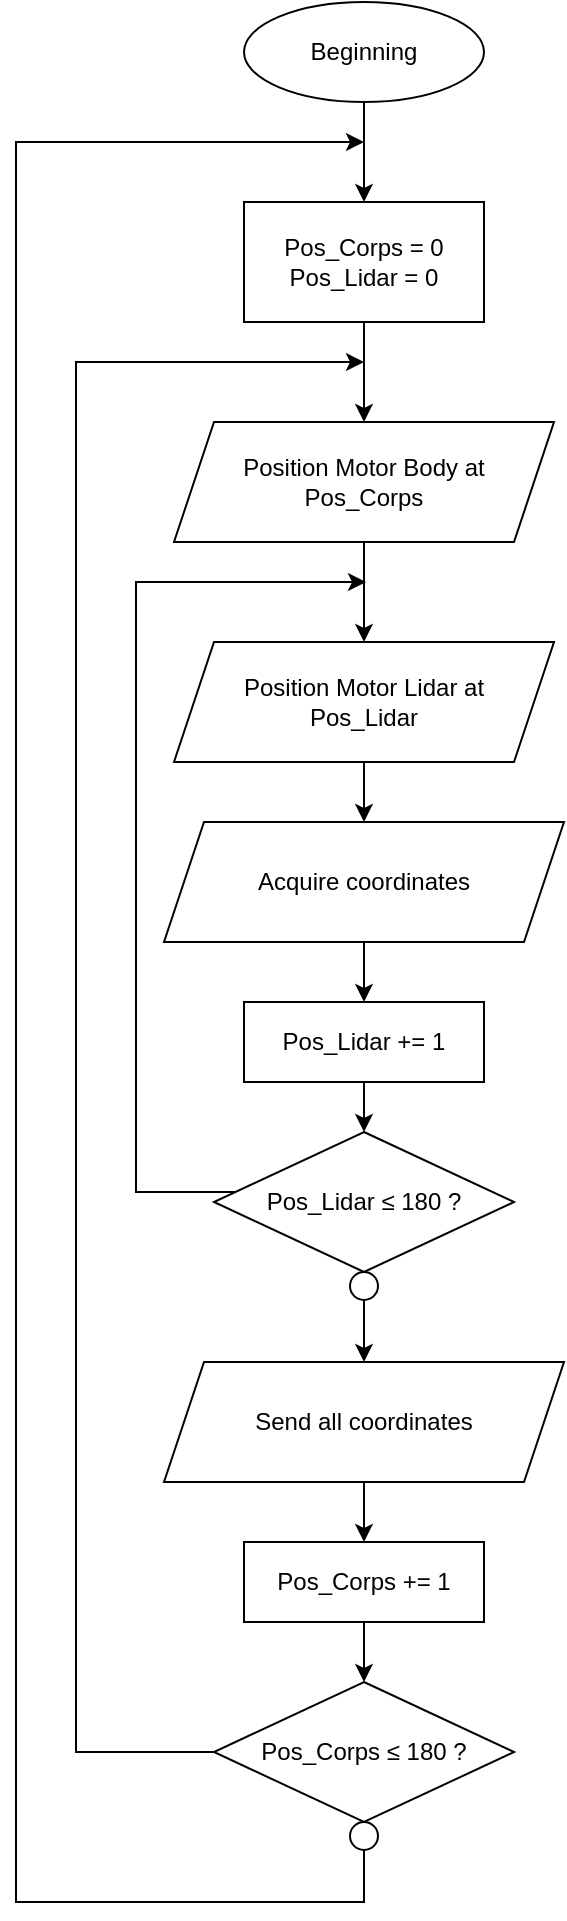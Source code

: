 <mxfile version="26.0.16">
  <diagram id="69YpkEtcROimAso4Snp9" name="Page-1">
    <mxGraphModel dx="1050" dy="669" grid="1" gridSize="10" guides="1" tooltips="1" connect="1" arrows="1" fold="1" page="1" pageScale="1" pageWidth="827" pageHeight="1169" math="0" shadow="0">
      <root>
        <mxCell id="0" />
        <mxCell id="1" parent="0" />
        <mxCell id="NKzfZhPAVwFURAYtZ9G2-3" value="" style="edgeStyle=orthogonalEdgeStyle;rounded=0;orthogonalLoop=1;jettySize=auto;html=1;" parent="1" source="NKzfZhPAVwFURAYtZ9G2-1" target="NKzfZhPAVwFURAYtZ9G2-2" edge="1">
          <mxGeometry relative="1" as="geometry" />
        </mxCell>
        <mxCell id="NKzfZhPAVwFURAYtZ9G2-1" value="Beginning" style="ellipse;whiteSpace=wrap;html=1;" parent="1" vertex="1">
          <mxGeometry x="354" y="20" width="120" height="50" as="geometry" />
        </mxCell>
        <mxCell id="NKzfZhPAVwFURAYtZ9G2-5" value="" style="edgeStyle=orthogonalEdgeStyle;rounded=0;orthogonalLoop=1;jettySize=auto;html=1;" parent="1" source="NKzfZhPAVwFURAYtZ9G2-2" target="NKzfZhPAVwFURAYtZ9G2-4" edge="1">
          <mxGeometry relative="1" as="geometry" />
        </mxCell>
        <mxCell id="NKzfZhPAVwFURAYtZ9G2-2" value="Pos_Corps = 0&lt;br&gt;Pos_Lidar = 0" style="whiteSpace=wrap;html=1;" parent="1" vertex="1">
          <mxGeometry x="354" y="120" width="120" height="60" as="geometry" />
        </mxCell>
        <mxCell id="NKzfZhPAVwFURAYtZ9G2-8" value="" style="edgeStyle=orthogonalEdgeStyle;rounded=0;orthogonalLoop=1;jettySize=auto;html=1;" parent="1" source="NKzfZhPAVwFURAYtZ9G2-4" target="NKzfZhPAVwFURAYtZ9G2-6" edge="1">
          <mxGeometry relative="1" as="geometry" />
        </mxCell>
        <mxCell id="NKzfZhPAVwFURAYtZ9G2-4" value="Position Motor Body at&lt;br&gt;Pos_Corps" style="shape=parallelogram;perimeter=parallelogramPerimeter;whiteSpace=wrap;html=1;fixedSize=1;" parent="1" vertex="1">
          <mxGeometry x="319" y="230" width="190" height="60" as="geometry" />
        </mxCell>
        <mxCell id="NKzfZhPAVwFURAYtZ9G2-10" value="" style="edgeStyle=orthogonalEdgeStyle;rounded=0;orthogonalLoop=1;jettySize=auto;html=1;" parent="1" source="NKzfZhPAVwFURAYtZ9G2-6" target="NKzfZhPAVwFURAYtZ9G2-9" edge="1">
          <mxGeometry relative="1" as="geometry" />
        </mxCell>
        <mxCell id="NKzfZhPAVwFURAYtZ9G2-6" value="Position Motor Lidar at&lt;br&gt;Pos_Lidar" style="shape=parallelogram;perimeter=parallelogramPerimeter;whiteSpace=wrap;html=1;fixedSize=1;" parent="1" vertex="1">
          <mxGeometry x="319" y="340" width="190" height="60" as="geometry" />
        </mxCell>
        <mxCell id="NKzfZhPAVwFURAYtZ9G2-12" value="" style="edgeStyle=orthogonalEdgeStyle;rounded=0;orthogonalLoop=1;jettySize=auto;html=1;" parent="1" source="NKzfZhPAVwFURAYtZ9G2-9" target="NKzfZhPAVwFURAYtZ9G2-11" edge="1">
          <mxGeometry relative="1" as="geometry" />
        </mxCell>
        <mxCell id="NKzfZhPAVwFURAYtZ9G2-9" value="Acquire coordinates" style="shape=parallelogram;perimeter=parallelogramPerimeter;whiteSpace=wrap;html=1;fixedSize=1;" parent="1" vertex="1">
          <mxGeometry x="314" y="430" width="200" height="60" as="geometry" />
        </mxCell>
        <mxCell id="NKzfZhPAVwFURAYtZ9G2-14" value="" style="edgeStyle=orthogonalEdgeStyle;rounded=0;orthogonalLoop=1;jettySize=auto;html=1;" parent="1" source="NKzfZhPAVwFURAYtZ9G2-11" target="NKzfZhPAVwFURAYtZ9G2-13" edge="1">
          <mxGeometry relative="1" as="geometry" />
        </mxCell>
        <mxCell id="NKzfZhPAVwFURAYtZ9G2-11" value="Pos_Lidar += 1" style="whiteSpace=wrap;html=1;" parent="1" vertex="1">
          <mxGeometry x="354" y="520" width="120" height="40" as="geometry" />
        </mxCell>
        <mxCell id="NKzfZhPAVwFURAYtZ9G2-16" style="edgeStyle=orthogonalEdgeStyle;rounded=0;orthogonalLoop=1;jettySize=auto;html=1;" parent="1" source="NKzfZhPAVwFURAYtZ9G2-13" edge="1">
          <mxGeometry relative="1" as="geometry">
            <mxPoint x="415" y="310" as="targetPoint" />
            <Array as="points">
              <mxPoint x="300" y="615" />
              <mxPoint x="300" y="310" />
            </Array>
          </mxGeometry>
        </mxCell>
        <mxCell id="NKzfZhPAVwFURAYtZ9G2-20" value="" style="edgeStyle=orthogonalEdgeStyle;rounded=0;orthogonalLoop=1;jettySize=auto;html=1;entryX=0.5;entryY=0;entryDx=0;entryDy=0;" parent="1" source="c2fTAIMJRLaIs8s-1J6V-1" target="Rqln_p62SP4-kZxybZTh-1" edge="1">
          <mxGeometry relative="1" as="geometry" />
        </mxCell>
        <mxCell id="NKzfZhPAVwFURAYtZ9G2-13" value="&lt;font style=&quot;font-size: 12px&quot;&gt;Pos_Lidar&amp;nbsp;≤ 180 ?&lt;/font&gt;" style="rhombus;whiteSpace=wrap;html=1;align=center;" parent="1" vertex="1">
          <mxGeometry x="339" y="585" width="150" height="70" as="geometry" />
        </mxCell>
        <mxCell id="NKzfZhPAVwFURAYtZ9G2-17" value="" style="edgeStyle=orthogonalEdgeStyle;rounded=0;orthogonalLoop=1;jettySize=auto;html=1;" parent="1" source="NKzfZhPAVwFURAYtZ9G2-18" target="NKzfZhPAVwFURAYtZ9G2-19" edge="1">
          <mxGeometry relative="1" as="geometry" />
        </mxCell>
        <mxCell id="NKzfZhPAVwFURAYtZ9G2-18" value="Pos_Corps += 1" style="whiteSpace=wrap;html=1;" parent="1" vertex="1">
          <mxGeometry x="354" y="790" width="120" height="40" as="geometry" />
        </mxCell>
        <mxCell id="NKzfZhPAVwFURAYtZ9G2-22" style="edgeStyle=orthogonalEdgeStyle;rounded=0;orthogonalLoop=1;jettySize=auto;html=1;" parent="1" source="NKzfZhPAVwFURAYtZ9G2-19" edge="1">
          <mxGeometry relative="1" as="geometry">
            <mxPoint x="414" y="200" as="targetPoint" />
            <Array as="points">
              <mxPoint x="270" y="895" />
              <mxPoint x="270" y="200" />
            </Array>
          </mxGeometry>
        </mxCell>
        <mxCell id="NKzfZhPAVwFURAYtZ9G2-26" value="" style="edgeStyle=orthogonalEdgeStyle;rounded=0;orthogonalLoop=1;jettySize=auto;html=1;" parent="1" source="c2fTAIMJRLaIs8s-1J6V-4" edge="1">
          <mxGeometry relative="1" as="geometry">
            <mxPoint x="414" y="90" as="targetPoint" />
            <Array as="points">
              <mxPoint x="414" y="970" />
              <mxPoint x="240" y="970" />
              <mxPoint x="240" y="90" />
            </Array>
          </mxGeometry>
        </mxCell>
        <mxCell id="NKzfZhPAVwFURAYtZ9G2-19" value="&lt;font style=&quot;font-size: 12px&quot;&gt;Pos_Corps&amp;nbsp;≤ 180 ?&lt;/font&gt;" style="rhombus;whiteSpace=wrap;html=1;align=center;" parent="1" vertex="1">
          <mxGeometry x="339" y="860" width="150" height="70" as="geometry" />
        </mxCell>
        <mxCell id="Rqln_p62SP4-kZxybZTh-5" style="edgeStyle=orthogonalEdgeStyle;rounded=0;orthogonalLoop=1;jettySize=auto;html=1;exitX=0.5;exitY=1;exitDx=0;exitDy=0;entryX=0.5;entryY=0;entryDx=0;entryDy=0;" parent="1" source="Rqln_p62SP4-kZxybZTh-1" target="NKzfZhPAVwFURAYtZ9G2-18" edge="1">
          <mxGeometry relative="1" as="geometry" />
        </mxCell>
        <mxCell id="Rqln_p62SP4-kZxybZTh-1" value="Send all coordinates" style="shape=parallelogram;perimeter=parallelogramPerimeter;whiteSpace=wrap;html=1;fixedSize=1;" parent="1" vertex="1">
          <mxGeometry x="314" y="700" width="200" height="60" as="geometry" />
        </mxCell>
        <mxCell id="c2fTAIMJRLaIs8s-1J6V-1" value="" style="ellipse;whiteSpace=wrap;html=1;aspect=fixed;" parent="1" vertex="1">
          <mxGeometry x="407" y="655" width="14" height="14" as="geometry" />
        </mxCell>
        <mxCell id="c2fTAIMJRLaIs8s-1J6V-4" value="" style="ellipse;whiteSpace=wrap;html=1;aspect=fixed;" parent="1" vertex="1">
          <mxGeometry x="407" y="930" width="14" height="14" as="geometry" />
        </mxCell>
      </root>
    </mxGraphModel>
  </diagram>
</mxfile>
